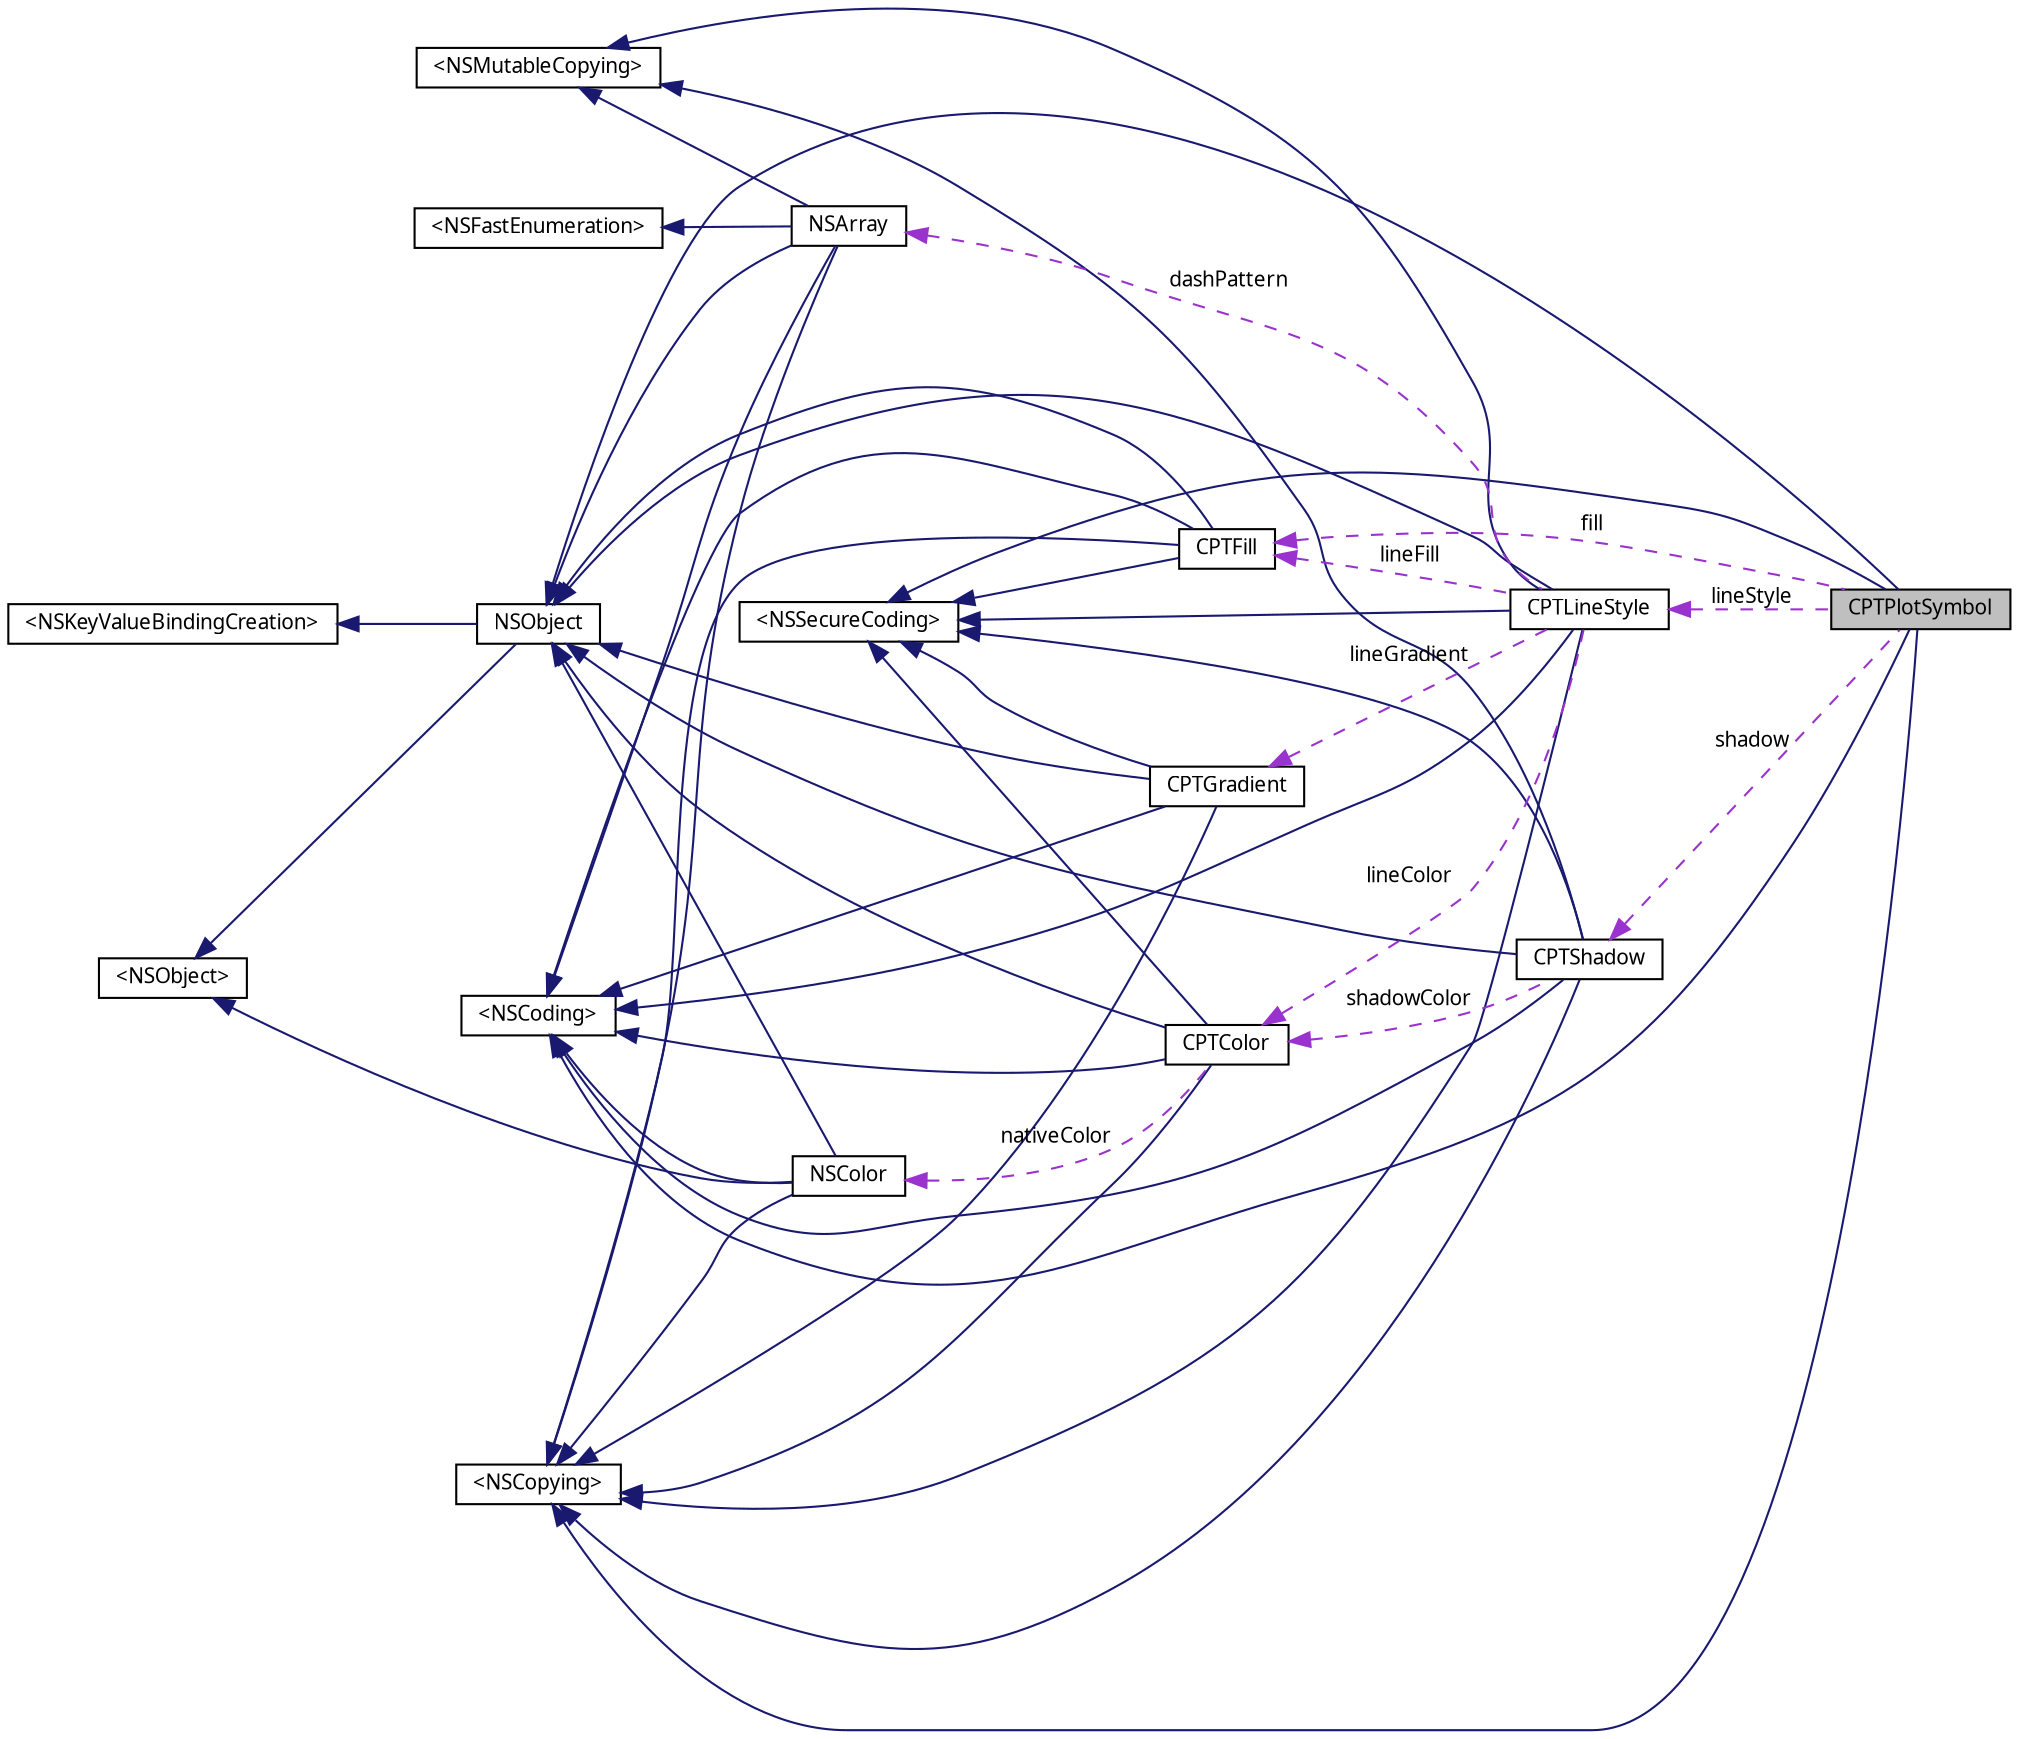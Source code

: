 digraph "CPTPlotSymbol"
{
 // LATEX_PDF_SIZE
  bgcolor="transparent";
  edge [fontname="Lucinda Grande",fontsize="10",labelfontname="Lucinda Grande",labelfontsize="10"];
  node [fontname="Lucinda Grande",fontsize="10",shape=record];
  rankdir="LR";
  Node1 [label="CPTPlotSymbol",height=0.2,width=0.4,color="black", fillcolor="grey75", style="filled", fontcolor="black",tooltip="Plot symbols for CPTScatterPlot."];
  Node2 -> Node1 [dir="back",color="midnightblue",fontsize="10",style="solid",fontname="Lucinda Grande"];
  Node2 [label="NSObject",height=0.2,width=0.4,color="black",URL="/Users/eskroch/Projects/Core Plot/documentation/doxygen/doxygen-cocoa-tags.xml$https://developer.apple.com/library/mac/.html#documentation/Cocoa/Reference/Foundation/Classes/NSObject_Class/Reference/Reference",tooltip=" "];
  Node3 -> Node2 [dir="back",color="midnightblue",fontsize="10",style="solid",fontname="Lucinda Grande"];
  Node3 [label="\<NSObject\>",height=0.2,width=0.4,color="black",URL="/Users/eskroch/Projects/Core Plot/documentation/doxygen/doxygen-cocoa-tags.xml$https://developer.apple.com/library/mac/.html#documentation/Cocoa/Reference/Foundation/Protocols/NSObject_Protocol/Reference/NSObject",tooltip=" "];
  Node4 -> Node2 [dir="back",color="midnightblue",fontsize="10",style="solid",fontname="Lucinda Grande"];
  Node4 [label="\<NSKeyValueBindingCreation\>",height=0.2,width=0.4,color="black",URL="/Users/eskroch/Projects/Core Plot/documentation/doxygen/doxygen-cocoa-tags.xml$https://developer.apple.com/library/mac/.html#documentation/Cocoa/Reference/ApplicationKit/Protocols/NSKeyValueBindingCreation_Protocol/Reference/Reference",tooltip=" "];
  Node5 -> Node1 [dir="back",color="midnightblue",fontsize="10",style="solid",fontname="Lucinda Grande"];
  Node5 [label="\<NSCopying\>",height=0.2,width=0.4,color="black",URL="/Users/eskroch/Projects/Core Plot/documentation/doxygen/doxygen-cocoa-tags.xml$https://developer.apple.com/library/mac/.html#documentation/Cocoa/Reference/Foundation/Protocols/NSCopying_Protocol/Reference/Reference",tooltip=" "];
  Node6 -> Node1 [dir="back",color="midnightblue",fontsize="10",style="solid",fontname="Lucinda Grande"];
  Node6 [label="\<NSCoding\>",height=0.2,width=0.4,color="black",URL="/Users/eskroch/Projects/Core Plot/documentation/doxygen/doxygen-cocoa-tags.xml$https://developer.apple.com/library/mac/.html#documentation/Cocoa/Reference/Foundation/Protocols/NSCoding_Protocol/Reference/Reference",tooltip=" "];
  Node7 -> Node1 [dir="back",color="midnightblue",fontsize="10",style="solid",fontname="Lucinda Grande"];
  Node7 [label="\<NSSecureCoding\>",height=0.2,width=0.4,color="black",URL="/Users/eskroch/Projects/Core Plot/documentation/doxygen/doxygen-cocoa-tags.xml$https://developer.apple.com/library/mac/documentation/Foundation/Reference/NSSecureCoding_Protocol_Ref/.html",tooltip=" "];
  Node8 -> Node1 [dir="back",color="darkorchid3",fontsize="10",style="dashed",label=" shadow" ,fontname="Lucinda Grande"];
  Node8 [label="CPTShadow",height=0.2,width=0.4,color="black",URL="$interface_c_p_t_shadow.html",tooltip="Immutable wrapper for various shadow drawing properties."];
  Node2 -> Node8 [dir="back",color="midnightblue",fontsize="10",style="solid",fontname="Lucinda Grande"];
  Node5 -> Node8 [dir="back",color="midnightblue",fontsize="10",style="solid",fontname="Lucinda Grande"];
  Node9 -> Node8 [dir="back",color="midnightblue",fontsize="10",style="solid",fontname="Lucinda Grande"];
  Node9 [label="\<NSMutableCopying\>",height=0.2,width=0.4,color="black",URL="/Users/eskroch/Projects/Core Plot/documentation/doxygen/doxygen-cocoa-tags.xml$https://developer.apple.com/library/mac/.html#documentation/Cocoa/Reference/Foundation/Protocols/NSMutableCopying_Protocol/Reference/Reference",tooltip=" "];
  Node6 -> Node8 [dir="back",color="midnightblue",fontsize="10",style="solid",fontname="Lucinda Grande"];
  Node7 -> Node8 [dir="back",color="midnightblue",fontsize="10",style="solid",fontname="Lucinda Grande"];
  Node10 -> Node8 [dir="back",color="darkorchid3",fontsize="10",style="dashed",label=" shadowColor" ,fontname="Lucinda Grande"];
  Node10 [label="CPTColor",height=0.2,width=0.4,color="black",URL="$interface_c_p_t_color.html",tooltip="An immutable color."];
  Node2 -> Node10 [dir="back",color="midnightblue",fontsize="10",style="solid",fontname="Lucinda Grande"];
  Node5 -> Node10 [dir="back",color="midnightblue",fontsize="10",style="solid",fontname="Lucinda Grande"];
  Node6 -> Node10 [dir="back",color="midnightblue",fontsize="10",style="solid",fontname="Lucinda Grande"];
  Node7 -> Node10 [dir="back",color="midnightblue",fontsize="10",style="solid",fontname="Lucinda Grande"];
  Node11 -> Node10 [dir="back",color="darkorchid3",fontsize="10",style="dashed",label=" nativeColor" ,fontname="Lucinda Grande"];
  Node11 [label="NSColor",height=0.2,width=0.4,color="black",URL="/Users/eskroch/Projects/Core Plot/documentation/doxygen/doxygen-cocoa-tags.xml$https://developer.apple.com/library/mac/.html#documentation/Cocoa/Reference/ApplicationKit/Classes/NSColor_Class/Reference/Reference",tooltip=" "];
  Node2 -> Node11 [dir="back",color="midnightblue",fontsize="10",style="solid",fontname="Lucinda Grande"];
  Node6 -> Node11 [dir="back",color="midnightblue",fontsize="10",style="solid",fontname="Lucinda Grande"];
  Node5 -> Node11 [dir="back",color="midnightblue",fontsize="10",style="solid",fontname="Lucinda Grande"];
  Node3 -> Node11 [dir="back",color="midnightblue",fontsize="10",style="solid",fontname="Lucinda Grande"];
  Node12 -> Node1 [dir="back",color="darkorchid3",fontsize="10",style="dashed",label=" fill" ,fontname="Lucinda Grande"];
  Node12 [label="CPTFill",height=0.2,width=0.4,color="black",URL="$interface_c_p_t_fill.html",tooltip="Draws area fills."];
  Node2 -> Node12 [dir="back",color="midnightblue",fontsize="10",style="solid",fontname="Lucinda Grande"];
  Node5 -> Node12 [dir="back",color="midnightblue",fontsize="10",style="solid",fontname="Lucinda Grande"];
  Node6 -> Node12 [dir="back",color="midnightblue",fontsize="10",style="solid",fontname="Lucinda Grande"];
  Node7 -> Node12 [dir="back",color="midnightblue",fontsize="10",style="solid",fontname="Lucinda Grande"];
  Node13 -> Node1 [dir="back",color="darkorchid3",fontsize="10",style="dashed",label=" lineStyle" ,fontname="Lucinda Grande"];
  Node13 [label="CPTLineStyle",height=0.2,width=0.4,color="black",URL="$interface_c_p_t_line_style.html",tooltip="Immutable wrapper for various line drawing properties. Create a CPTMutableLineStyle if you want to cu..."];
  Node2 -> Node13 [dir="back",color="midnightblue",fontsize="10",style="solid",fontname="Lucinda Grande"];
  Node5 -> Node13 [dir="back",color="midnightblue",fontsize="10",style="solid",fontname="Lucinda Grande"];
  Node9 -> Node13 [dir="back",color="midnightblue",fontsize="10",style="solid",fontname="Lucinda Grande"];
  Node6 -> Node13 [dir="back",color="midnightblue",fontsize="10",style="solid",fontname="Lucinda Grande"];
  Node7 -> Node13 [dir="back",color="midnightblue",fontsize="10",style="solid",fontname="Lucinda Grande"];
  Node12 -> Node13 [dir="back",color="darkorchid3",fontsize="10",style="dashed",label=" lineFill" ,fontname="Lucinda Grande"];
  Node14 -> Node13 [dir="back",color="darkorchid3",fontsize="10",style="dashed",label=" lineGradient" ,fontname="Lucinda Grande"];
  Node14 [label="CPTGradient",height=0.2,width=0.4,color="black",URL="$interface_c_p_t_gradient.html",tooltip="Draws color gradient fills."];
  Node2 -> Node14 [dir="back",color="midnightblue",fontsize="10",style="solid",fontname="Lucinda Grande"];
  Node5 -> Node14 [dir="back",color="midnightblue",fontsize="10",style="solid",fontname="Lucinda Grande"];
  Node6 -> Node14 [dir="back",color="midnightblue",fontsize="10",style="solid",fontname="Lucinda Grande"];
  Node7 -> Node14 [dir="back",color="midnightblue",fontsize="10",style="solid",fontname="Lucinda Grande"];
  Node10 -> Node13 [dir="back",color="darkorchid3",fontsize="10",style="dashed",label=" lineColor" ,fontname="Lucinda Grande"];
  Node15 -> Node13 [dir="back",color="darkorchid3",fontsize="10",style="dashed",label=" dashPattern" ,fontname="Lucinda Grande"];
  Node15 [label="NSArray",height=0.2,width=0.4,color="black",URL="/Users/eskroch/Projects/Core Plot/documentation/doxygen/doxygen-cocoa-tags.xml$https://developer.apple.com/library/mac/.html#documentation/Cocoa/Reference/Foundation/Classes/NSArray_Class/Reference/Reference",tooltip=" "];
  Node2 -> Node15 [dir="back",color="midnightblue",fontsize="10",style="solid",fontname="Lucinda Grande"];
  Node6 -> Node15 [dir="back",color="midnightblue",fontsize="10",style="solid",fontname="Lucinda Grande"];
  Node5 -> Node15 [dir="back",color="midnightblue",fontsize="10",style="solid",fontname="Lucinda Grande"];
  Node16 -> Node15 [dir="back",color="midnightblue",fontsize="10",style="solid",fontname="Lucinda Grande"];
  Node16 [label="\<NSFastEnumeration\>",height=0.2,width=0.4,color="black",URL="/Users/eskroch/Projects/Core Plot/documentation/doxygen/doxygen-cocoa-tags.xml$https://developer.apple.com/library/mac/.html#documentation/Cocoa/Reference/NSFastEnumeration_protocol/Reference/NSFastEnumeration",tooltip=" "];
  Node9 -> Node15 [dir="back",color="midnightblue",fontsize="10",style="solid",fontname="Lucinda Grande"];
}
